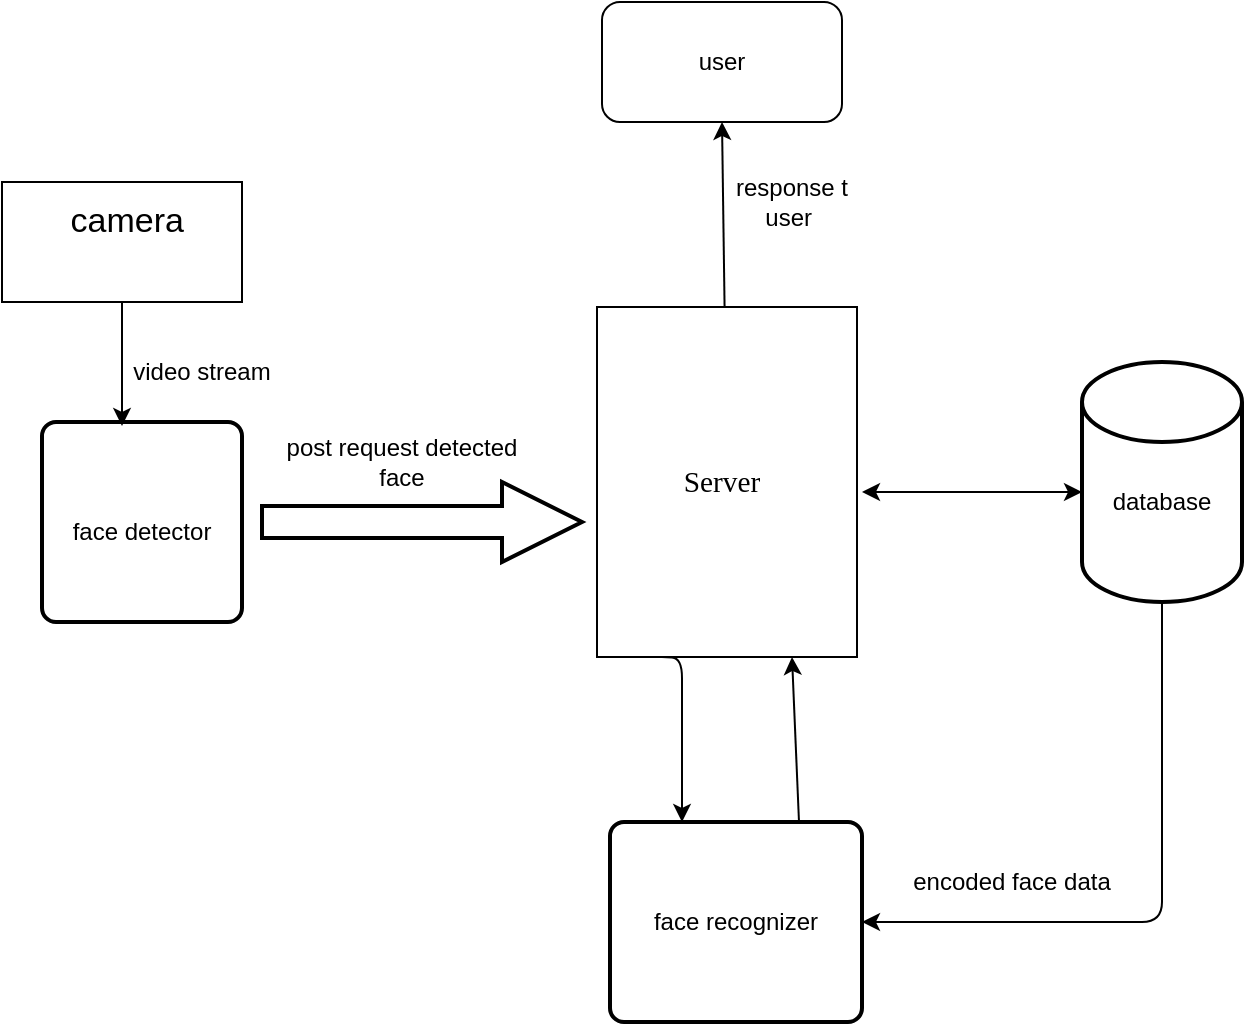 <mxfile version="14.5.7" type="github">
  <diagram id="C5RBs43oDa-KdzZeNtuy" name="Page-1">
    <mxGraphModel dx="1422" dy="794" grid="1" gridSize="10" guides="1" tooltips="1" connect="1" arrows="1" fold="1" page="1" pageScale="1" pageWidth="827" pageHeight="1169" math="0" shadow="0">
      <root>
        <mxCell id="WIyWlLk6GJQsqaUBKTNV-0" />
        <mxCell id="WIyWlLk6GJQsqaUBKTNV-1" parent="WIyWlLk6GJQsqaUBKTNV-0" />
        <mxCell id="SYFPhu6izRVmMsIJraur-2" value="&lt;p class=&quot;MsoNormal&quot; align=&quot;center&quot; style=&quot;text-align: center&quot;&gt;&lt;br&gt;&lt;/p&gt;" style="rounded=0;whiteSpace=wrap;html=1;rotation=90;" vertex="1" parent="WIyWlLk6GJQsqaUBKTNV-1">
          <mxGeometry x="385" y="225" width="175" height="130" as="geometry" />
        </mxCell>
        <mxCell id="SYFPhu6izRVmMsIJraur-3" value="" style="rounded=0;whiteSpace=wrap;html=1;" vertex="1" parent="WIyWlLk6GJQsqaUBKTNV-1">
          <mxGeometry x="110" y="140" width="120" height="60" as="geometry" />
        </mxCell>
        <mxCell id="SYFPhu6izRVmMsIJraur-4" value="" style="rounded=1;whiteSpace=wrap;html=1;absoluteArcSize=1;arcSize=14;strokeWidth=2;" vertex="1" parent="WIyWlLk6GJQsqaUBKTNV-1">
          <mxGeometry x="130" y="260" width="100" height="100" as="geometry" />
        </mxCell>
        <mxCell id="SYFPhu6izRVmMsIJraur-7" style="edgeStyle=orthogonalEdgeStyle;rounded=0;orthogonalLoop=1;jettySize=auto;html=1;exitX=0.5;exitY=1;exitDx=0;exitDy=0;entryX=0.4;entryY=0.02;entryDx=0;entryDy=0;entryPerimeter=0;" edge="1" parent="WIyWlLk6GJQsqaUBKTNV-1" source="SYFPhu6izRVmMsIJraur-3" target="SYFPhu6izRVmMsIJraur-4">
          <mxGeometry relative="1" as="geometry" />
        </mxCell>
        <mxCell id="SYFPhu6izRVmMsIJraur-5" value="&lt;font style=&quot;font-size: 17px&quot;&gt;camera&amp;nbsp;&lt;/font&gt;" style="text;html=1;strokeColor=none;fillColor=none;align=center;verticalAlign=middle;whiteSpace=wrap;rounded=0;" vertex="1" parent="WIyWlLk6GJQsqaUBKTNV-1">
          <mxGeometry x="110" y="140" width="130" height="40" as="geometry" />
        </mxCell>
        <mxCell id="SYFPhu6izRVmMsIJraur-8" style="edgeStyle=orthogonalEdgeStyle;rounded=0;orthogonalLoop=1;jettySize=auto;html=1;exitX=0.5;exitY=1;exitDx=0;exitDy=0;" edge="1" parent="WIyWlLk6GJQsqaUBKTNV-1" source="SYFPhu6izRVmMsIJraur-5" target="SYFPhu6izRVmMsIJraur-5">
          <mxGeometry relative="1" as="geometry" />
        </mxCell>
        <mxCell id="SYFPhu6izRVmMsIJraur-9" value="video stream" style="text;html=1;strokeColor=none;fillColor=none;align=center;verticalAlign=middle;whiteSpace=wrap;rounded=0;" vertex="1" parent="WIyWlLk6GJQsqaUBKTNV-1">
          <mxGeometry x="150" y="230" width="120" height="10" as="geometry" />
        </mxCell>
        <mxCell id="SYFPhu6izRVmMsIJraur-10" value="face detector" style="text;html=1;strokeColor=none;fillColor=none;align=center;verticalAlign=middle;whiteSpace=wrap;rounded=0;" vertex="1" parent="WIyWlLk6GJQsqaUBKTNV-1">
          <mxGeometry x="140" y="300" width="80" height="30" as="geometry" />
        </mxCell>
        <mxCell id="SYFPhu6izRVmMsIJraur-11" style="edgeStyle=orthogonalEdgeStyle;rounded=0;orthogonalLoop=1;jettySize=auto;html=1;exitX=0.5;exitY=1;exitDx=0;exitDy=0;" edge="1" parent="WIyWlLk6GJQsqaUBKTNV-1" source="SYFPhu6izRVmMsIJraur-5" target="SYFPhu6izRVmMsIJraur-5">
          <mxGeometry relative="1" as="geometry" />
        </mxCell>
        <mxCell id="SYFPhu6izRVmMsIJraur-12" value="" style="verticalLabelPosition=bottom;verticalAlign=top;html=1;strokeWidth=2;shape=mxgraph.arrows2.arrow;dy=0.6;dx=40;notch=0;" vertex="1" parent="WIyWlLk6GJQsqaUBKTNV-1">
          <mxGeometry x="240" y="290" width="160" height="40" as="geometry" />
        </mxCell>
        <mxCell id="SYFPhu6izRVmMsIJraur-13" value="&lt;p class=&quot;MsoNormal&quot; align=&quot;center&quot;&gt;&lt;font face=&quot;tahoma&quot;&gt;&lt;span style=&quot;font-size: 14.667px&quot;&gt;Server&lt;/span&gt;&lt;/font&gt;&lt;/p&gt;" style="text;html=1;strokeColor=none;fillColor=none;align=center;verticalAlign=middle;whiteSpace=wrap;rounded=0;" vertex="1" parent="WIyWlLk6GJQsqaUBKTNV-1">
          <mxGeometry x="400" y="280" width="140" height="20" as="geometry" />
        </mxCell>
        <mxCell id="SYFPhu6izRVmMsIJraur-14" value="post request detected face" style="text;html=1;strokeColor=none;fillColor=none;align=center;verticalAlign=middle;whiteSpace=wrap;rounded=0;" vertex="1" parent="WIyWlLk6GJQsqaUBKTNV-1">
          <mxGeometry x="250" y="270" width="120" height="20" as="geometry" />
        </mxCell>
        <mxCell id="SYFPhu6izRVmMsIJraur-16" value="" style="endArrow=classic;startArrow=classic;html=1;entryX=0;entryY=0.5;entryDx=0;entryDy=0;entryPerimeter=0;exitX=1;exitY=0.75;exitDx=0;exitDy=0;" edge="1" parent="WIyWlLk6GJQsqaUBKTNV-1" source="SYFPhu6izRVmMsIJraur-13">
          <mxGeometry width="50" height="50" relative="1" as="geometry">
            <mxPoint x="540" y="390" as="sourcePoint" />
            <mxPoint x="650" y="295" as="targetPoint" />
          </mxGeometry>
        </mxCell>
        <mxCell id="SYFPhu6izRVmMsIJraur-19" value="" style="strokeWidth=2;html=1;shape=mxgraph.flowchart.database;whiteSpace=wrap;" vertex="1" parent="WIyWlLk6GJQsqaUBKTNV-1">
          <mxGeometry x="650" y="230" width="80" height="120" as="geometry" />
        </mxCell>
        <mxCell id="SYFPhu6izRVmMsIJraur-20" value="database" style="text;html=1;strokeColor=none;fillColor=none;align=center;verticalAlign=middle;whiteSpace=wrap;rounded=0;" vertex="1" parent="WIyWlLk6GJQsqaUBKTNV-1">
          <mxGeometry x="670" y="290" width="40" height="20" as="geometry" />
        </mxCell>
        <mxCell id="SYFPhu6izRVmMsIJraur-21" value="face recognizer" style="rounded=1;whiteSpace=wrap;html=1;absoluteArcSize=1;arcSize=14;strokeWidth=2;" vertex="1" parent="WIyWlLk6GJQsqaUBKTNV-1">
          <mxGeometry x="414" y="460" width="126" height="100" as="geometry" />
        </mxCell>
        <mxCell id="SYFPhu6izRVmMsIJraur-22" value="" style="endArrow=classic;html=1;exitX=1;exitY=0.75;exitDx=0;exitDy=0;" edge="1" parent="WIyWlLk6GJQsqaUBKTNV-1" source="SYFPhu6izRVmMsIJraur-2">
          <mxGeometry width="50" height="50" relative="1" as="geometry">
            <mxPoint x="450" y="390" as="sourcePoint" />
            <mxPoint x="450" y="460" as="targetPoint" />
            <Array as="points">
              <mxPoint x="450" y="378" />
            </Array>
          </mxGeometry>
        </mxCell>
        <mxCell id="SYFPhu6izRVmMsIJraur-23" value="" style="endArrow=classic;html=1;entryX=1;entryY=0.5;entryDx=0;entryDy=0;exitX=0.5;exitY=1;exitDx=0;exitDy=0;exitPerimeter=0;" edge="1" parent="WIyWlLk6GJQsqaUBKTNV-1" source="SYFPhu6izRVmMsIJraur-19" target="SYFPhu6izRVmMsIJraur-21">
          <mxGeometry width="50" height="50" relative="1" as="geometry">
            <mxPoint x="540" y="390" as="sourcePoint" />
            <mxPoint x="590" y="340" as="targetPoint" />
            <Array as="points">
              <mxPoint x="690" y="510" />
            </Array>
          </mxGeometry>
        </mxCell>
        <mxCell id="SYFPhu6izRVmMsIJraur-24" value="encoded face data" style="text;html=1;strokeColor=none;fillColor=none;align=center;verticalAlign=middle;whiteSpace=wrap;rounded=0;" vertex="1" parent="WIyWlLk6GJQsqaUBKTNV-1">
          <mxGeometry x="560" y="480" width="110" height="20" as="geometry" />
        </mxCell>
        <mxCell id="SYFPhu6izRVmMsIJraur-25" value="" style="endArrow=classic;html=1;exitX=0.75;exitY=0;exitDx=0;exitDy=0;entryX=1;entryY=0.25;entryDx=0;entryDy=0;" edge="1" parent="WIyWlLk6GJQsqaUBKTNV-1" source="SYFPhu6izRVmMsIJraur-21" target="SYFPhu6izRVmMsIJraur-2">
          <mxGeometry width="50" height="50" relative="1" as="geometry">
            <mxPoint x="540" y="380" as="sourcePoint" />
            <mxPoint x="590" y="330" as="targetPoint" />
          </mxGeometry>
        </mxCell>
        <mxCell id="SYFPhu6izRVmMsIJraur-26" value="user" style="rounded=1;whiteSpace=wrap;html=1;" vertex="1" parent="WIyWlLk6GJQsqaUBKTNV-1">
          <mxGeometry x="410" y="50" width="120" height="60" as="geometry" />
        </mxCell>
        <mxCell id="SYFPhu6izRVmMsIJraur-27" value="" style="endArrow=classic;html=1;entryX=0.5;entryY=1;entryDx=0;entryDy=0;" edge="1" parent="WIyWlLk6GJQsqaUBKTNV-1" source="SYFPhu6izRVmMsIJraur-2" target="SYFPhu6izRVmMsIJraur-26">
          <mxGeometry width="50" height="50" relative="1" as="geometry">
            <mxPoint x="540" y="380" as="sourcePoint" />
            <mxPoint x="590" y="330" as="targetPoint" />
          </mxGeometry>
        </mxCell>
        <mxCell id="SYFPhu6izRVmMsIJraur-29" value="response t user&amp;nbsp;" style="text;html=1;strokeColor=none;fillColor=none;align=center;verticalAlign=middle;whiteSpace=wrap;rounded=0;" vertex="1" parent="WIyWlLk6GJQsqaUBKTNV-1">
          <mxGeometry x="470" y="140" width="70" height="20" as="geometry" />
        </mxCell>
      </root>
    </mxGraphModel>
  </diagram>
</mxfile>
